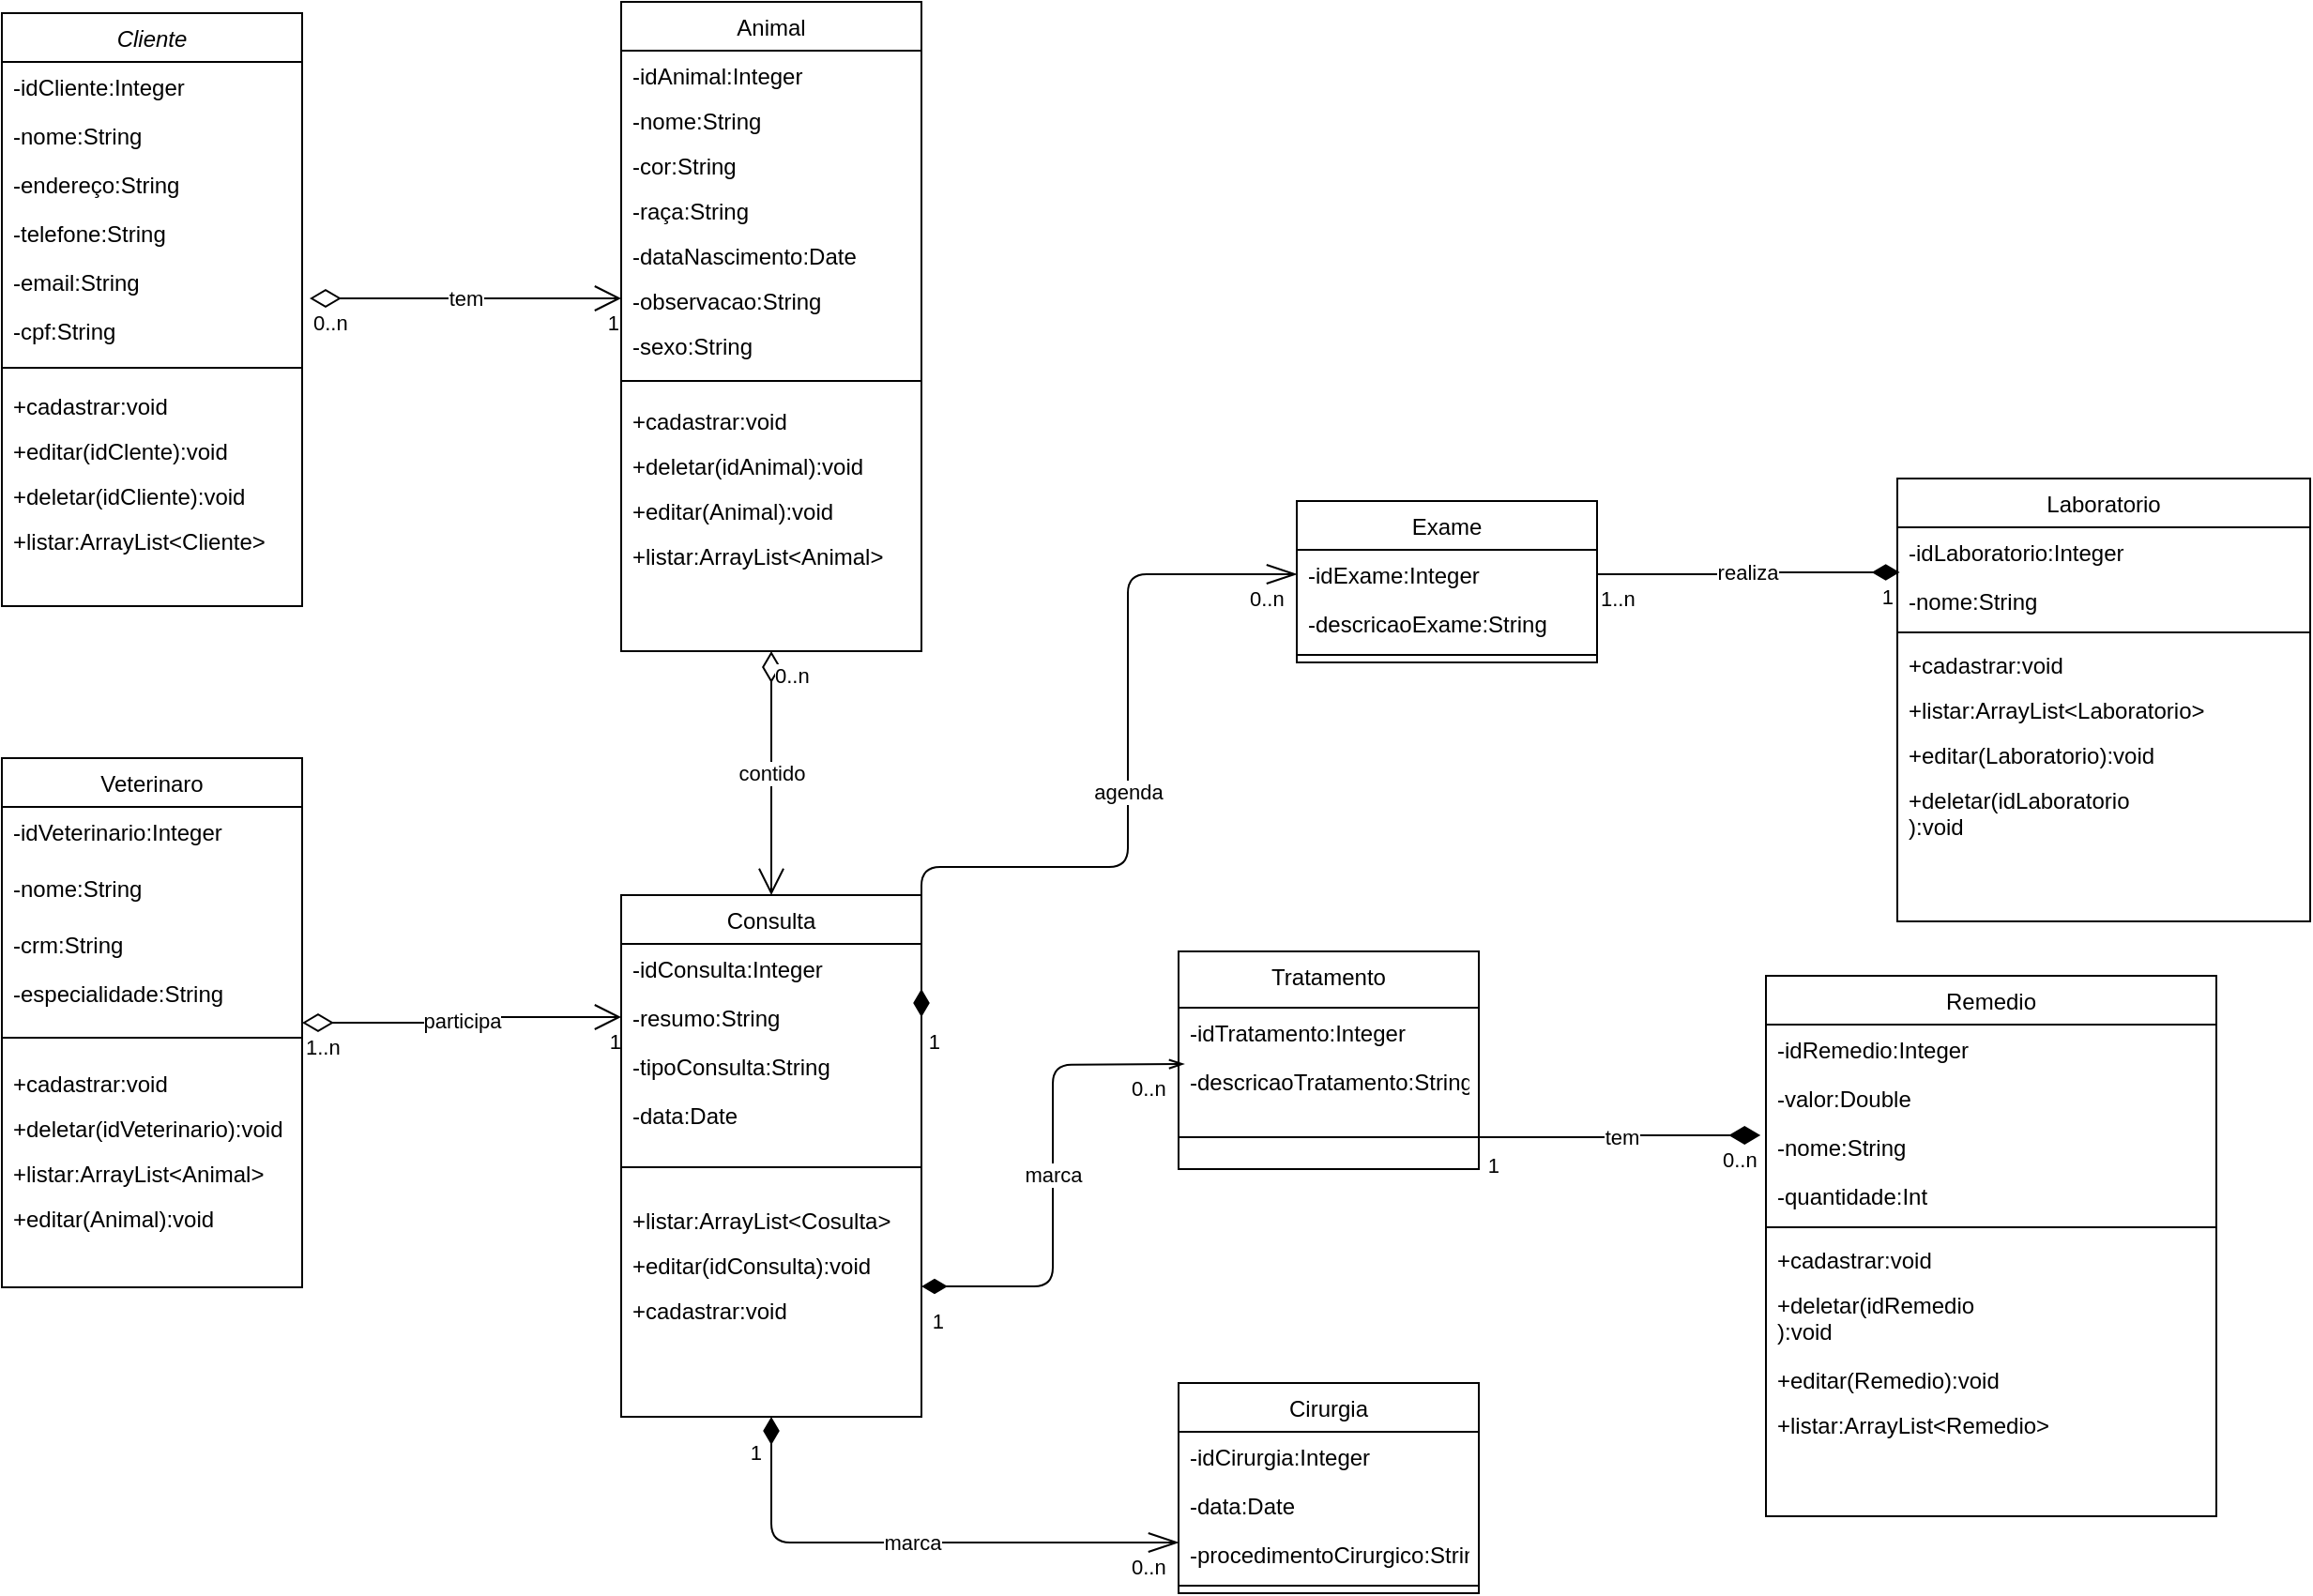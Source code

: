 <mxfile version="13.8.3" type="github">
  <diagram id="C5RBs43oDa-KdzZeNtuy" name="Page-1">
    <mxGraphModel dx="1303" dy="1177" grid="1" gridSize="10" guides="1" tooltips="1" connect="1" arrows="1" fold="1" page="1" pageScale="1" pageWidth="827" pageHeight="1169" math="0" shadow="0">
      <root>
        <mxCell id="WIyWlLk6GJQsqaUBKTNV-0" />
        <mxCell id="WIyWlLk6GJQsqaUBKTNV-1" parent="WIyWlLk6GJQsqaUBKTNV-0" />
        <mxCell id="sxD2ZKE1S-4c3hexJ4eB-41" value="participa" style="endArrow=open;html=1;endSize=12;startArrow=diamondThin;startSize=14;startFill=0;edgeStyle=orthogonalEdgeStyle;exitX=1;exitY=0.5;exitDx=0;exitDy=0;" parent="WIyWlLk6GJQsqaUBKTNV-1" source="sxD2ZKE1S-4c3hexJ4eB-35" target="sxD2ZKE1S-4c3hexJ4eB-5" edge="1">
          <mxGeometry relative="1" as="geometry">
            <mxPoint x="160" y="515" as="sourcePoint" />
            <mxPoint x="360" y="540" as="targetPoint" />
          </mxGeometry>
        </mxCell>
        <mxCell id="sxD2ZKE1S-4c3hexJ4eB-42" value="1..n" style="edgeLabel;resizable=0;html=1;align=left;verticalAlign=top;" parent="sxD2ZKE1S-4c3hexJ4eB-41" connectable="0" vertex="1">
          <mxGeometry x="-1" relative="1" as="geometry" />
        </mxCell>
        <mxCell id="sxD2ZKE1S-4c3hexJ4eB-43" value="1" style="edgeLabel;resizable=0;html=1;align=right;verticalAlign=top;" parent="sxD2ZKE1S-4c3hexJ4eB-41" connectable="0" vertex="1">
          <mxGeometry x="1" relative="1" as="geometry" />
        </mxCell>
        <mxCell id="sxD2ZKE1S-4c3hexJ4eB-44" value="tem" style="endArrow=open;html=1;endSize=12;startArrow=diamondThin;startSize=14;startFill=0;edgeStyle=orthogonalEdgeStyle;exitX=1.025;exitY=0.846;exitDx=0;exitDy=0;entryX=0;entryY=0.5;entryDx=0;entryDy=0;exitPerimeter=0;" parent="WIyWlLk6GJQsqaUBKTNV-1" source="sxD2ZKE1S-4c3hexJ4eB-29" target="sxD2ZKE1S-4c3hexJ4eB-27" edge="1">
          <mxGeometry relative="1" as="geometry">
            <mxPoint x="330" y="360" as="sourcePoint" />
            <mxPoint x="490" y="360" as="targetPoint" />
          </mxGeometry>
        </mxCell>
        <mxCell id="sxD2ZKE1S-4c3hexJ4eB-45" value="0..n" style="edgeLabel;resizable=0;html=1;align=left;verticalAlign=top;" parent="sxD2ZKE1S-4c3hexJ4eB-44" connectable="0" vertex="1">
          <mxGeometry x="-1" relative="1" as="geometry" />
        </mxCell>
        <mxCell id="sxD2ZKE1S-4c3hexJ4eB-46" value="1" style="edgeLabel;resizable=0;html=1;align=right;verticalAlign=top;" parent="sxD2ZKE1S-4c3hexJ4eB-44" connectable="0" vertex="1">
          <mxGeometry x="1" relative="1" as="geometry" />
        </mxCell>
        <mxCell id="zkfFHV4jXpPFQw0GAbJ--0" value="Cliente" style="swimlane;fontStyle=2;align=center;verticalAlign=top;childLayout=stackLayout;horizontal=1;startSize=26;horizontalStack=0;resizeParent=1;resizeLast=0;collapsible=1;marginBottom=0;rounded=0;shadow=0;strokeWidth=1;" parent="WIyWlLk6GJQsqaUBKTNV-1" vertex="1">
          <mxGeometry x="40" y="60" width="160" height="316" as="geometry">
            <mxRectangle x="230" y="140" width="160" height="26" as="alternateBounds" />
          </mxGeometry>
        </mxCell>
        <mxCell id="sxD2ZKE1S-4c3hexJ4eB-110" value="-idCliente:Integer" style="text;align=left;verticalAlign=top;spacingLeft=4;spacingRight=4;overflow=hidden;rotatable=0;points=[[0,0.5],[1,0.5]];portConstraint=eastwest;" parent="zkfFHV4jXpPFQw0GAbJ--0" vertex="1">
          <mxGeometry y="26" width="160" height="26" as="geometry" />
        </mxCell>
        <mxCell id="zkfFHV4jXpPFQw0GAbJ--1" value="-nome:String" style="text;align=left;verticalAlign=top;spacingLeft=4;spacingRight=4;overflow=hidden;rotatable=0;points=[[0,0.5],[1,0.5]];portConstraint=eastwest;" parent="zkfFHV4jXpPFQw0GAbJ--0" vertex="1">
          <mxGeometry y="52" width="160" height="26" as="geometry" />
        </mxCell>
        <mxCell id="zkfFHV4jXpPFQw0GAbJ--2" value="-endereço:String" style="text;align=left;verticalAlign=top;spacingLeft=4;spacingRight=4;overflow=hidden;rotatable=0;points=[[0,0.5],[1,0.5]];portConstraint=eastwest;rounded=0;shadow=0;html=0;" parent="zkfFHV4jXpPFQw0GAbJ--0" vertex="1">
          <mxGeometry y="78" width="160" height="26" as="geometry" />
        </mxCell>
        <mxCell id="zkfFHV4jXpPFQw0GAbJ--3" value="-telefone:String" style="text;align=left;verticalAlign=top;spacingLeft=4;spacingRight=4;overflow=hidden;rotatable=0;points=[[0,0.5],[1,0.5]];portConstraint=eastwest;rounded=0;shadow=0;html=0;" parent="zkfFHV4jXpPFQw0GAbJ--0" vertex="1">
          <mxGeometry y="104" width="160" height="26" as="geometry" />
        </mxCell>
        <mxCell id="sxD2ZKE1S-4c3hexJ4eB-29" value="-email:String" style="text;align=left;verticalAlign=top;spacingLeft=4;spacingRight=4;overflow=hidden;rotatable=0;points=[[0,0.5],[1,0.5]];portConstraint=eastwest;rounded=0;shadow=0;html=0;" parent="zkfFHV4jXpPFQw0GAbJ--0" vertex="1">
          <mxGeometry y="130" width="160" height="26" as="geometry" />
        </mxCell>
        <mxCell id="sxD2ZKE1S-4c3hexJ4eB-118" value="-cpf:String" style="text;align=left;verticalAlign=top;spacingLeft=4;spacingRight=4;overflow=hidden;rotatable=0;points=[[0,0.5],[1,0.5]];portConstraint=eastwest;" parent="zkfFHV4jXpPFQw0GAbJ--0" vertex="1">
          <mxGeometry y="156" width="160" height="26" as="geometry" />
        </mxCell>
        <mxCell id="zkfFHV4jXpPFQw0GAbJ--4" value="" style="line;html=1;strokeWidth=1;align=left;verticalAlign=middle;spacingTop=-1;spacingLeft=3;spacingRight=3;rotatable=0;labelPosition=right;points=[];portConstraint=eastwest;" parent="zkfFHV4jXpPFQw0GAbJ--0" vertex="1">
          <mxGeometry y="182" width="160" height="14" as="geometry" />
        </mxCell>
        <mxCell id="sxD2ZKE1S-4c3hexJ4eB-99" value="+cadastrar:void" style="text;strokeColor=none;fillColor=none;align=left;verticalAlign=top;spacingLeft=4;spacingRight=4;overflow=hidden;rotatable=0;points=[[0,0.5],[1,0.5]];portConstraint=eastwest;" parent="zkfFHV4jXpPFQw0GAbJ--0" vertex="1">
          <mxGeometry y="196" width="160" height="24" as="geometry" />
        </mxCell>
        <mxCell id="sxD2ZKE1S-4c3hexJ4eB-100" value="+editar(idClente):void" style="text;strokeColor=none;fillColor=none;align=left;verticalAlign=top;spacingLeft=4;spacingRight=4;overflow=hidden;rotatable=0;points=[[0,0.5],[1,0.5]];portConstraint=eastwest;" parent="zkfFHV4jXpPFQw0GAbJ--0" vertex="1">
          <mxGeometry y="220" width="160" height="24" as="geometry" />
        </mxCell>
        <mxCell id="sxD2ZKE1S-4c3hexJ4eB-101" value="+deletar(idCliente):void" style="text;strokeColor=none;fillColor=none;align=left;verticalAlign=top;spacingLeft=4;spacingRight=4;overflow=hidden;rotatable=0;points=[[0,0.5],[1,0.5]];portConstraint=eastwest;" parent="zkfFHV4jXpPFQw0GAbJ--0" vertex="1">
          <mxGeometry y="244" width="160" height="24" as="geometry" />
        </mxCell>
        <mxCell id="sxD2ZKE1S-4c3hexJ4eB-103" value="+listar:ArrayList&lt;Cliente&gt;" style="text;strokeColor=none;fillColor=none;align=left;verticalAlign=top;spacingLeft=4;spacingRight=4;overflow=hidden;rotatable=0;points=[[0,0.5],[1,0.5]];portConstraint=eastwest;" parent="zkfFHV4jXpPFQw0GAbJ--0" vertex="1">
          <mxGeometry y="268" width="160" height="24" as="geometry" />
        </mxCell>
        <mxCell id="sxD2ZKE1S-4c3hexJ4eB-35" value="Veterinaro" style="swimlane;fontStyle=0;align=center;verticalAlign=top;childLayout=stackLayout;horizontal=1;startSize=26;horizontalStack=0;resizeParent=1;resizeLast=0;collapsible=1;marginBottom=0;rounded=0;shadow=0;strokeWidth=1;" parent="WIyWlLk6GJQsqaUBKTNV-1" vertex="1">
          <mxGeometry x="40" y="457" width="160" height="282" as="geometry">
            <mxRectangle x="550" y="140" width="160" height="26" as="alternateBounds" />
          </mxGeometry>
        </mxCell>
        <mxCell id="sxD2ZKE1S-4c3hexJ4eB-112" value="-idVeterinario:Integer" style="text;align=left;verticalAlign=top;spacingLeft=4;spacingRight=4;overflow=hidden;rotatable=0;points=[[0,0.5],[1,0.5]];portConstraint=eastwest;" parent="sxD2ZKE1S-4c3hexJ4eB-35" vertex="1">
          <mxGeometry y="26" width="160" height="30" as="geometry" />
        </mxCell>
        <mxCell id="sxD2ZKE1S-4c3hexJ4eB-10" value="-nome:String" style="text;align=left;verticalAlign=top;spacingLeft=4;spacingRight=4;overflow=hidden;rotatable=0;points=[[0,0.5],[1,0.5]];portConstraint=eastwest;" parent="sxD2ZKE1S-4c3hexJ4eB-35" vertex="1">
          <mxGeometry y="56" width="160" height="30" as="geometry" />
        </mxCell>
        <mxCell id="sxD2ZKE1S-4c3hexJ4eB-55" value="-crm:String" style="text;align=left;verticalAlign=top;spacingLeft=4;spacingRight=4;overflow=hidden;rotatable=0;points=[[0,0.5],[1,0.5]];portConstraint=eastwest;" parent="sxD2ZKE1S-4c3hexJ4eB-35" vertex="1">
          <mxGeometry y="86" width="160" height="26" as="geometry" />
        </mxCell>
        <mxCell id="sxD2ZKE1S-4c3hexJ4eB-98" value="-especialidade:String" style="text;align=left;verticalAlign=top;spacingLeft=4;spacingRight=4;overflow=hidden;rotatable=0;points=[[0,0.5],[1,0.5]];portConstraint=eastwest;" parent="sxD2ZKE1S-4c3hexJ4eB-35" vertex="1">
          <mxGeometry y="112" width="160" height="26" as="geometry" />
        </mxCell>
        <mxCell id="sxD2ZKE1S-4c3hexJ4eB-36" value="" style="line;html=1;strokeWidth=1;align=left;verticalAlign=middle;spacingTop=-1;spacingLeft=3;spacingRight=3;rotatable=0;labelPosition=right;points=[];portConstraint=eastwest;" parent="sxD2ZKE1S-4c3hexJ4eB-35" vertex="1">
          <mxGeometry y="138" width="160" height="22" as="geometry" />
        </mxCell>
        <mxCell id="sxD2ZKE1S-4c3hexJ4eB-113" value="+cadastrar:void" style="text;strokeColor=none;fillColor=none;align=left;verticalAlign=top;spacingLeft=4;spacingRight=4;overflow=hidden;rotatable=0;points=[[0,0.5],[1,0.5]];portConstraint=eastwest;" parent="sxD2ZKE1S-4c3hexJ4eB-35" vertex="1">
          <mxGeometry y="160" width="160" height="24" as="geometry" />
        </mxCell>
        <mxCell id="sxD2ZKE1S-4c3hexJ4eB-114" value="+deletar(idVeterinario):void" style="text;strokeColor=none;fillColor=none;align=left;verticalAlign=top;spacingLeft=4;spacingRight=4;overflow=hidden;rotatable=0;points=[[0,0.5],[1,0.5]];portConstraint=eastwest;" parent="sxD2ZKE1S-4c3hexJ4eB-35" vertex="1">
          <mxGeometry y="184" width="160" height="24" as="geometry" />
        </mxCell>
        <mxCell id="sxD2ZKE1S-4c3hexJ4eB-117" value="+listar:ArrayList&lt;Animal&gt;" style="text;strokeColor=none;fillColor=none;align=left;verticalAlign=top;spacingLeft=4;spacingRight=4;overflow=hidden;rotatable=0;points=[[0,0.5],[1,0.5]];portConstraint=eastwest;" parent="sxD2ZKE1S-4c3hexJ4eB-35" vertex="1">
          <mxGeometry y="208" width="160" height="24" as="geometry" />
        </mxCell>
        <mxCell id="sxD2ZKE1S-4c3hexJ4eB-116" value="+editar(Animal):void" style="text;strokeColor=none;fillColor=none;align=left;verticalAlign=top;spacingLeft=4;spacingRight=4;overflow=hidden;rotatable=0;points=[[0,0.5],[1,0.5]];portConstraint=eastwest;" parent="sxD2ZKE1S-4c3hexJ4eB-35" vertex="1">
          <mxGeometry y="232" width="160" height="24" as="geometry" />
        </mxCell>
        <mxCell id="zkfFHV4jXpPFQw0GAbJ--13" value="Animal" style="swimlane;fontStyle=0;align=center;verticalAlign=top;childLayout=stackLayout;horizontal=1;startSize=26;horizontalStack=0;resizeParent=1;resizeLast=0;collapsible=1;marginBottom=0;rounded=0;shadow=0;strokeWidth=1;" parent="WIyWlLk6GJQsqaUBKTNV-1" vertex="1">
          <mxGeometry x="370" y="54" width="160" height="346" as="geometry">
            <mxRectangle x="340" y="380" width="170" height="26" as="alternateBounds" />
          </mxGeometry>
        </mxCell>
        <mxCell id="zkfFHV4jXpPFQw0GAbJ--14" value="-idAnimal:Integer" style="text;align=left;verticalAlign=top;spacingLeft=4;spacingRight=4;overflow=hidden;rotatable=0;points=[[0,0.5],[1,0.5]];portConstraint=eastwest;" parent="zkfFHV4jXpPFQw0GAbJ--13" vertex="1">
          <mxGeometry y="26" width="160" height="24" as="geometry" />
        </mxCell>
        <mxCell id="sxD2ZKE1S-4c3hexJ4eB-109" value="-nome:String" style="text;align=left;verticalAlign=top;spacingLeft=4;spacingRight=4;overflow=hidden;rotatable=0;points=[[0,0.5],[1,0.5]];portConstraint=eastwest;" parent="zkfFHV4jXpPFQw0GAbJ--13" vertex="1">
          <mxGeometry y="50" width="160" height="24" as="geometry" />
        </mxCell>
        <mxCell id="sxD2ZKE1S-4c3hexJ4eB-22" value="-cor:String" style="text;align=left;verticalAlign=top;spacingLeft=4;spacingRight=4;overflow=hidden;rotatable=0;points=[[0,0.5],[1,0.5]];portConstraint=eastwest;" parent="zkfFHV4jXpPFQw0GAbJ--13" vertex="1">
          <mxGeometry y="74" width="160" height="24" as="geometry" />
        </mxCell>
        <mxCell id="sxD2ZKE1S-4c3hexJ4eB-21" value="-raça:String" style="text;align=left;verticalAlign=top;spacingLeft=4;spacingRight=4;overflow=hidden;rotatable=0;points=[[0,0.5],[1,0.5]];portConstraint=eastwest;" parent="zkfFHV4jXpPFQw0GAbJ--13" vertex="1">
          <mxGeometry y="98" width="160" height="24" as="geometry" />
        </mxCell>
        <mxCell id="sxD2ZKE1S-4c3hexJ4eB-23" value="-dataNascimento:Date" style="text;align=left;verticalAlign=top;spacingLeft=4;spacingRight=4;overflow=hidden;rotatable=0;points=[[0,0.5],[1,0.5]];portConstraint=eastwest;" parent="zkfFHV4jXpPFQw0GAbJ--13" vertex="1">
          <mxGeometry y="122" width="160" height="24" as="geometry" />
        </mxCell>
        <mxCell id="sxD2ZKE1S-4c3hexJ4eB-27" value="-observacao:String" style="text;align=left;verticalAlign=top;spacingLeft=4;spacingRight=4;overflow=hidden;rotatable=0;points=[[0,0.5],[1,0.5]];portConstraint=eastwest;" parent="zkfFHV4jXpPFQw0GAbJ--13" vertex="1">
          <mxGeometry y="146" width="160" height="24" as="geometry" />
        </mxCell>
        <mxCell id="sxD2ZKE1S-4c3hexJ4eB-28" value="-sexo:String" style="text;align=left;verticalAlign=top;spacingLeft=4;spacingRight=4;overflow=hidden;rotatable=0;points=[[0,0.5],[1,0.5]];portConstraint=eastwest;" parent="zkfFHV4jXpPFQw0GAbJ--13" vertex="1">
          <mxGeometry y="170" width="160" height="24" as="geometry" />
        </mxCell>
        <mxCell id="zkfFHV4jXpPFQw0GAbJ--15" value="" style="line;html=1;strokeWidth=1;align=left;verticalAlign=middle;spacingTop=-1;spacingLeft=3;spacingRight=3;rotatable=0;labelPosition=right;points=[];portConstraint=eastwest;" parent="zkfFHV4jXpPFQw0GAbJ--13" vertex="1">
          <mxGeometry y="194" width="160" height="16" as="geometry" />
        </mxCell>
        <mxCell id="sxD2ZKE1S-4c3hexJ4eB-104" value="+cadastrar:void" style="text;strokeColor=none;fillColor=none;align=left;verticalAlign=top;spacingLeft=4;spacingRight=4;overflow=hidden;rotatable=0;points=[[0,0.5],[1,0.5]];portConstraint=eastwest;" parent="zkfFHV4jXpPFQw0GAbJ--13" vertex="1">
          <mxGeometry y="210" width="160" height="24" as="geometry" />
        </mxCell>
        <mxCell id="sxD2ZKE1S-4c3hexJ4eB-108" value="+deletar(idAnimal):void" style="text;strokeColor=none;fillColor=none;align=left;verticalAlign=top;spacingLeft=4;spacingRight=4;overflow=hidden;rotatable=0;points=[[0,0.5],[1,0.5]];portConstraint=eastwest;" parent="zkfFHV4jXpPFQw0GAbJ--13" vertex="1">
          <mxGeometry y="234" width="160" height="24" as="geometry" />
        </mxCell>
        <mxCell id="sxD2ZKE1S-4c3hexJ4eB-105" value="+editar(Animal):void" style="text;strokeColor=none;fillColor=none;align=left;verticalAlign=top;spacingLeft=4;spacingRight=4;overflow=hidden;rotatable=0;points=[[0,0.5],[1,0.5]];portConstraint=eastwest;" parent="zkfFHV4jXpPFQw0GAbJ--13" vertex="1">
          <mxGeometry y="258" width="160" height="24" as="geometry" />
        </mxCell>
        <mxCell id="sxD2ZKE1S-4c3hexJ4eB-107" value="+listar:ArrayList&lt;Animal&gt;" style="text;strokeColor=none;fillColor=none;align=left;verticalAlign=top;spacingLeft=4;spacingRight=4;overflow=hidden;rotatable=0;points=[[0,0.5],[1,0.5]];portConstraint=eastwest;" parent="zkfFHV4jXpPFQw0GAbJ--13" vertex="1">
          <mxGeometry y="282" width="160" height="24" as="geometry" />
        </mxCell>
        <mxCell id="sxD2ZKE1S-4c3hexJ4eB-72" value="contido" style="endArrow=open;html=1;endSize=12;startArrow=diamondThin;startSize=14;startFill=0;edgeStyle=orthogonalEdgeStyle;exitX=0.5;exitY=1;exitDx=0;exitDy=0;entryX=0.5;entryY=0;entryDx=0;entryDy=0;" parent="WIyWlLk6GJQsqaUBKTNV-1" source="zkfFHV4jXpPFQw0GAbJ--13" target="sxD2ZKE1S-4c3hexJ4eB-0" edge="1">
          <mxGeometry relative="1" as="geometry">
            <mxPoint x="380" y="354.5" as="sourcePoint" />
            <mxPoint x="540" y="354.5" as="targetPoint" />
          </mxGeometry>
        </mxCell>
        <mxCell id="sxD2ZKE1S-4c3hexJ4eB-73" value="0..n" style="edgeLabel;resizable=0;html=1;align=left;verticalAlign=top;" parent="sxD2ZKE1S-4c3hexJ4eB-72" connectable="0" vertex="1">
          <mxGeometry x="-1" relative="1" as="geometry" />
        </mxCell>
        <mxCell id="sxD2ZKE1S-4c3hexJ4eB-74" value="1" style="edgeLabel;resizable=0;html=1;align=right;verticalAlign=top;" parent="sxD2ZKE1S-4c3hexJ4eB-72" connectable="0" vertex="1">
          <mxGeometry x="1" relative="1" as="geometry" />
        </mxCell>
        <mxCell id="sxD2ZKE1S-4c3hexJ4eB-75" value="agenda" style="endArrow=diamondThin;html=1;endSize=12;startArrow=openThin;startSize=14;startFill=0;edgeStyle=orthogonalEdgeStyle;exitX=0;exitY=0.5;exitDx=0;exitDy=0;entryX=1;entryY=0.5;entryDx=0;entryDy=0;endFill=1;" parent="WIyWlLk6GJQsqaUBKTNV-1" source="sxD2ZKE1S-4c3hexJ4eB-19" target="sxD2ZKE1S-4c3hexJ4eB-5" edge="1">
          <mxGeometry x="-0.058" relative="1" as="geometry">
            <mxPoint x="370" y="360" as="sourcePoint" />
            <mxPoint x="740" y="390" as="targetPoint" />
            <Array as="points">
              <mxPoint x="710" y="359" />
              <mxPoint x="640" y="359" />
              <mxPoint x="640" y="515" />
              <mxPoint x="530" y="515" />
            </Array>
            <mxPoint as="offset" />
          </mxGeometry>
        </mxCell>
        <mxCell id="sxD2ZKE1S-4c3hexJ4eB-76" value="0..n" style="edgeLabel;resizable=0;html=1;align=left;verticalAlign=top;" parent="sxD2ZKE1S-4c3hexJ4eB-75" connectable="0" vertex="1">
          <mxGeometry x="-1" relative="1" as="geometry">
            <mxPoint x="-27" as="offset" />
          </mxGeometry>
        </mxCell>
        <mxCell id="sxD2ZKE1S-4c3hexJ4eB-77" value="1" style="edgeLabel;resizable=0;html=1;align=right;verticalAlign=top;" parent="sxD2ZKE1S-4c3hexJ4eB-75" connectable="0" vertex="1">
          <mxGeometry x="1" relative="1" as="geometry">
            <mxPoint x="10" as="offset" />
          </mxGeometry>
        </mxCell>
        <mxCell id="sxD2ZKE1S-4c3hexJ4eB-61" value="Remedio" style="swimlane;fontStyle=0;align=center;verticalAlign=top;childLayout=stackLayout;horizontal=1;startSize=26;horizontalStack=0;resizeParent=1;resizeLast=0;collapsible=1;marginBottom=0;rounded=0;shadow=0;strokeWidth=1;" parent="WIyWlLk6GJQsqaUBKTNV-1" vertex="1">
          <mxGeometry x="980" y="573" width="240" height="288" as="geometry">
            <mxRectangle x="340" y="380" width="170" height="26" as="alternateBounds" />
          </mxGeometry>
        </mxCell>
        <mxCell id="sxD2ZKE1S-4c3hexJ4eB-62" value="-idRemedio:Integer" style="text;align=left;verticalAlign=top;spacingLeft=4;spacingRight=4;overflow=hidden;rotatable=0;points=[[0,0.5],[1,0.5]];portConstraint=eastwest;" parent="sxD2ZKE1S-4c3hexJ4eB-61" vertex="1">
          <mxGeometry y="26" width="240" height="26" as="geometry" />
        </mxCell>
        <mxCell id="sxD2ZKE1S-4c3hexJ4eB-135" value="-valor:Double" style="text;align=left;verticalAlign=top;spacingLeft=4;spacingRight=4;overflow=hidden;rotatable=0;points=[[0,0.5],[1,0.5]];portConstraint=eastwest;" parent="sxD2ZKE1S-4c3hexJ4eB-61" vertex="1">
          <mxGeometry y="52" width="240" height="26" as="geometry" />
        </mxCell>
        <mxCell id="sxD2ZKE1S-4c3hexJ4eB-65" value="-nome:String" style="text;align=left;verticalAlign=top;spacingLeft=4;spacingRight=4;overflow=hidden;rotatable=0;points=[[0,0.5],[1,0.5]];portConstraint=eastwest;" parent="sxD2ZKE1S-4c3hexJ4eB-61" vertex="1">
          <mxGeometry y="78" width="240" height="26" as="geometry" />
        </mxCell>
        <mxCell id="sxD2ZKE1S-4c3hexJ4eB-64" value="-quantidade:Int" style="text;align=left;verticalAlign=top;spacingLeft=4;spacingRight=4;overflow=hidden;rotatable=0;points=[[0,0.5],[1,0.5]];portConstraint=eastwest;" parent="sxD2ZKE1S-4c3hexJ4eB-61" vertex="1">
          <mxGeometry y="104" width="240" height="26" as="geometry" />
        </mxCell>
        <mxCell id="sxD2ZKE1S-4c3hexJ4eB-63" value="" style="line;html=1;strokeWidth=1;align=left;verticalAlign=middle;spacingTop=-1;spacingLeft=3;spacingRight=3;rotatable=0;labelPosition=right;points=[];portConstraint=eastwest;" parent="sxD2ZKE1S-4c3hexJ4eB-61" vertex="1">
          <mxGeometry y="130" width="240" height="8" as="geometry" />
        </mxCell>
        <mxCell id="sxD2ZKE1S-4c3hexJ4eB-129" value="+cadastrar:void" style="text;strokeColor=none;fillColor=none;align=left;verticalAlign=top;spacingLeft=4;spacingRight=4;overflow=hidden;rotatable=0;points=[[0,0.5],[1,0.5]];portConstraint=eastwest;" parent="sxD2ZKE1S-4c3hexJ4eB-61" vertex="1">
          <mxGeometry y="138" width="240" height="24" as="geometry" />
        </mxCell>
        <mxCell id="sxD2ZKE1S-4c3hexJ4eB-133" value="+deletar(idRemedio&#xa;):void" style="text;strokeColor=none;fillColor=none;align=left;verticalAlign=top;spacingLeft=4;spacingRight=4;overflow=hidden;rotatable=0;points=[[0,0.5],[1,0.5]];portConstraint=eastwest;" parent="sxD2ZKE1S-4c3hexJ4eB-61" vertex="1">
          <mxGeometry y="162" width="240" height="40" as="geometry" />
        </mxCell>
        <mxCell id="sxD2ZKE1S-4c3hexJ4eB-131" value="+editar(Remedio):void" style="text;strokeColor=none;fillColor=none;align=left;verticalAlign=top;spacingLeft=4;spacingRight=4;overflow=hidden;rotatable=0;points=[[0,0.5],[1,0.5]];portConstraint=eastwest;" parent="sxD2ZKE1S-4c3hexJ4eB-61" vertex="1">
          <mxGeometry y="202" width="240" height="24" as="geometry" />
        </mxCell>
        <mxCell id="sxD2ZKE1S-4c3hexJ4eB-130" value="+listar:ArrayList&lt;Remedio&gt;" style="text;strokeColor=none;fillColor=none;align=left;verticalAlign=top;spacingLeft=4;spacingRight=4;overflow=hidden;rotatable=0;points=[[0,0.5],[1,0.5]];portConstraint=eastwest;" parent="sxD2ZKE1S-4c3hexJ4eB-61" vertex="1">
          <mxGeometry y="226" width="240" height="24" as="geometry" />
        </mxCell>
        <mxCell id="sxD2ZKE1S-4c3hexJ4eB-67" value="Cirurgia" style="swimlane;fontStyle=0;align=center;verticalAlign=top;childLayout=stackLayout;horizontal=1;startSize=26;horizontalStack=0;resizeParent=1;resizeLast=0;collapsible=1;marginBottom=0;rounded=0;shadow=0;strokeWidth=1;" parent="WIyWlLk6GJQsqaUBKTNV-1" vertex="1">
          <mxGeometry x="667" y="790" width="160" height="112" as="geometry">
            <mxRectangle x="340" y="380" width="170" height="26" as="alternateBounds" />
          </mxGeometry>
        </mxCell>
        <mxCell id="sxD2ZKE1S-4c3hexJ4eB-138" value="-idCirurgia:Integer" style="text;align=left;verticalAlign=top;spacingLeft=4;spacingRight=4;overflow=hidden;rotatable=0;points=[[0,0.5],[1,0.5]];portConstraint=eastwest;" parent="sxD2ZKE1S-4c3hexJ4eB-67" vertex="1">
          <mxGeometry y="26" width="160" height="26" as="geometry" />
        </mxCell>
        <mxCell id="sxD2ZKE1S-4c3hexJ4eB-68" value="-data:Date" style="text;align=left;verticalAlign=top;spacingLeft=4;spacingRight=4;overflow=hidden;rotatable=0;points=[[0,0.5],[1,0.5]];portConstraint=eastwest;" parent="sxD2ZKE1S-4c3hexJ4eB-67" vertex="1">
          <mxGeometry y="52" width="160" height="26" as="geometry" />
        </mxCell>
        <mxCell id="sxD2ZKE1S-4c3hexJ4eB-69" value="-procedimentoCirurgico:String" style="text;align=left;verticalAlign=top;spacingLeft=4;spacingRight=4;overflow=hidden;rotatable=0;points=[[0,0.5],[1,0.5]];portConstraint=eastwest;" parent="sxD2ZKE1S-4c3hexJ4eB-67" vertex="1">
          <mxGeometry y="78" width="160" height="26" as="geometry" />
        </mxCell>
        <mxCell id="sxD2ZKE1S-4c3hexJ4eB-70" value="" style="line;html=1;strokeWidth=1;align=left;verticalAlign=middle;spacingTop=-1;spacingLeft=3;spacingRight=3;rotatable=0;labelPosition=right;points=[];portConstraint=eastwest;" parent="sxD2ZKE1S-4c3hexJ4eB-67" vertex="1">
          <mxGeometry y="104" width="160" height="8" as="geometry" />
        </mxCell>
        <mxCell id="sxD2ZKE1S-4c3hexJ4eB-80" value="tem" style="endArrow=none;html=1;endSize=12;startArrow=diamondThin;startSize=14;startFill=1;edgeStyle=orthogonalEdgeStyle;exitX=-0.012;exitY=0.269;exitDx=0;exitDy=0;exitPerimeter=0;endFill=0;" parent="WIyWlLk6GJQsqaUBKTNV-1" source="sxD2ZKE1S-4c3hexJ4eB-65" target="zkfFHV4jXpPFQw0GAbJ--23" edge="1">
          <mxGeometry relative="1" as="geometry">
            <mxPoint x="680" y="560" as="sourcePoint" />
            <mxPoint x="840" y="560" as="targetPoint" />
          </mxGeometry>
        </mxCell>
        <mxCell id="sxD2ZKE1S-4c3hexJ4eB-81" value="0..n" style="edgeLabel;resizable=0;html=1;align=left;verticalAlign=top;" parent="sxD2ZKE1S-4c3hexJ4eB-80" connectable="0" vertex="1">
          <mxGeometry x="-1" relative="1" as="geometry">
            <mxPoint x="-22.08" as="offset" />
          </mxGeometry>
        </mxCell>
        <mxCell id="sxD2ZKE1S-4c3hexJ4eB-82" value="1" style="edgeLabel;resizable=0;html=1;align=right;verticalAlign=top;" parent="sxD2ZKE1S-4c3hexJ4eB-80" connectable="0" vertex="1">
          <mxGeometry x="1" relative="1" as="geometry">
            <mxPoint x="11" y="2" as="offset" />
          </mxGeometry>
        </mxCell>
        <mxCell id="zkfFHV4jXpPFQw0GAbJ--17" value="Tratamento" style="swimlane;fontStyle=0;align=center;verticalAlign=top;childLayout=stackLayout;horizontal=1;startSize=30;horizontalStack=0;resizeParent=1;resizeLast=0;collapsible=1;marginBottom=0;rounded=0;shadow=0;strokeWidth=1;" parent="WIyWlLk6GJQsqaUBKTNV-1" vertex="1">
          <mxGeometry x="667" y="560" width="160" height="116" as="geometry">
            <mxRectangle x="550" y="140" width="160" height="26" as="alternateBounds" />
          </mxGeometry>
        </mxCell>
        <mxCell id="sxD2ZKE1S-4c3hexJ4eB-136" value="-idTratamento:Integer" style="text;align=left;verticalAlign=top;spacingLeft=4;spacingRight=4;overflow=hidden;rotatable=0;points=[[0,0.5],[1,0.5]];portConstraint=eastwest;rounded=0;shadow=0;html=0;" parent="zkfFHV4jXpPFQw0GAbJ--17" vertex="1">
          <mxGeometry y="30" width="160" height="26" as="geometry" />
        </mxCell>
        <mxCell id="sxD2ZKE1S-4c3hexJ4eB-52" value="-descricaoTratamento:String" style="text;align=left;verticalAlign=top;spacingLeft=4;spacingRight=4;overflow=hidden;rotatable=0;points=[[0,0.5],[1,0.5]];portConstraint=eastwest;rounded=0;shadow=0;html=0;" parent="zkfFHV4jXpPFQw0GAbJ--17" vertex="1">
          <mxGeometry y="56" width="160" height="26" as="geometry" />
        </mxCell>
        <mxCell id="zkfFHV4jXpPFQw0GAbJ--23" value="" style="line;html=1;strokeWidth=1;align=left;verticalAlign=middle;spacingTop=-1;spacingLeft=3;spacingRight=3;rotatable=0;labelPosition=right;points=[];portConstraint=eastwest;" parent="zkfFHV4jXpPFQw0GAbJ--17" vertex="1">
          <mxGeometry y="82" width="160" height="34" as="geometry" />
        </mxCell>
        <mxCell id="sxD2ZKE1S-4c3hexJ4eB-83" value="realiza" style="endArrow=diamondThin;html=1;endSize=12;startArrow=none;startSize=14;startFill=0;edgeStyle=orthogonalEdgeStyle;exitX=1;exitY=0.5;exitDx=0;exitDy=0;entryX=0.006;entryY=0.923;entryDx=0;entryDy=0;entryPerimeter=0;endFill=1;" parent="WIyWlLk6GJQsqaUBKTNV-1" source="sxD2ZKE1S-4c3hexJ4eB-19" target="sxD2ZKE1S-4c3hexJ4eB-57" edge="1">
          <mxGeometry relative="1" as="geometry">
            <mxPoint x="810" y="470" as="sourcePoint" />
            <mxPoint x="970" y="470" as="targetPoint" />
          </mxGeometry>
        </mxCell>
        <mxCell id="sxD2ZKE1S-4c3hexJ4eB-84" value="1..n" style="edgeLabel;resizable=0;html=1;align=left;verticalAlign=top;" parent="sxD2ZKE1S-4c3hexJ4eB-83" connectable="0" vertex="1">
          <mxGeometry x="-1" relative="1" as="geometry" />
        </mxCell>
        <mxCell id="sxD2ZKE1S-4c3hexJ4eB-85" value="1" style="edgeLabel;resizable=0;html=1;align=right;verticalAlign=top;" parent="sxD2ZKE1S-4c3hexJ4eB-83" connectable="0" vertex="1">
          <mxGeometry x="1" relative="1" as="geometry">
            <mxPoint x="-3" as="offset" />
          </mxGeometry>
        </mxCell>
        <mxCell id="sxD2ZKE1S-4c3hexJ4eB-56" value="Laboratorio" style="swimlane;fontStyle=0;align=center;verticalAlign=top;childLayout=stackLayout;horizontal=1;startSize=26;horizontalStack=0;resizeParent=1;resizeLast=0;collapsible=1;marginBottom=0;rounded=0;shadow=0;strokeWidth=1;" parent="WIyWlLk6GJQsqaUBKTNV-1" vertex="1">
          <mxGeometry x="1050" y="308" width="220" height="236" as="geometry">
            <mxRectangle x="340" y="380" width="170" height="26" as="alternateBounds" />
          </mxGeometry>
        </mxCell>
        <mxCell id="sxD2ZKE1S-4c3hexJ4eB-57" value="-idLaboratorio:Integer" style="text;align=left;verticalAlign=top;spacingLeft=4;spacingRight=4;overflow=hidden;rotatable=0;points=[[0,0.5],[1,0.5]];portConstraint=eastwest;" parent="sxD2ZKE1S-4c3hexJ4eB-56" vertex="1">
          <mxGeometry y="26" width="220" height="26" as="geometry" />
        </mxCell>
        <mxCell id="sxD2ZKE1S-4c3hexJ4eB-134" value="-nome:String" style="text;align=left;verticalAlign=top;spacingLeft=4;spacingRight=4;overflow=hidden;rotatable=0;points=[[0,0.5],[1,0.5]];portConstraint=eastwest;" parent="sxD2ZKE1S-4c3hexJ4eB-56" vertex="1">
          <mxGeometry y="52" width="220" height="26" as="geometry" />
        </mxCell>
        <mxCell id="sxD2ZKE1S-4c3hexJ4eB-58" value="" style="line;html=1;strokeWidth=1;align=left;verticalAlign=middle;spacingTop=-1;spacingLeft=3;spacingRight=3;rotatable=0;labelPosition=right;points=[];portConstraint=eastwest;" parent="sxD2ZKE1S-4c3hexJ4eB-56" vertex="1">
          <mxGeometry y="78" width="220" height="8" as="geometry" />
        </mxCell>
        <mxCell id="sxD2ZKE1S-4c3hexJ4eB-124" value="+cadastrar:void" style="text;strokeColor=none;fillColor=none;align=left;verticalAlign=top;spacingLeft=4;spacingRight=4;overflow=hidden;rotatable=0;points=[[0,0.5],[1,0.5]];portConstraint=eastwest;" parent="sxD2ZKE1S-4c3hexJ4eB-56" vertex="1">
          <mxGeometry y="86" width="220" height="24" as="geometry" />
        </mxCell>
        <mxCell id="sxD2ZKE1S-4c3hexJ4eB-128" value="+listar:ArrayList&lt;Laboratorio&gt;" style="text;strokeColor=none;fillColor=none;align=left;verticalAlign=top;spacingLeft=4;spacingRight=4;overflow=hidden;rotatable=0;points=[[0,0.5],[1,0.5]];portConstraint=eastwest;" parent="sxD2ZKE1S-4c3hexJ4eB-56" vertex="1">
          <mxGeometry y="110" width="220" height="24" as="geometry" />
        </mxCell>
        <mxCell id="sxD2ZKE1S-4c3hexJ4eB-127" value="+editar(Laboratorio):void" style="text;strokeColor=none;fillColor=none;align=left;verticalAlign=top;spacingLeft=4;spacingRight=4;overflow=hidden;rotatable=0;points=[[0,0.5],[1,0.5]];portConstraint=eastwest;" parent="sxD2ZKE1S-4c3hexJ4eB-56" vertex="1">
          <mxGeometry y="134" width="220" height="24" as="geometry" />
        </mxCell>
        <mxCell id="sxD2ZKE1S-4c3hexJ4eB-125" value="+deletar(idLaboratorio&#xa;):void" style="text;strokeColor=none;fillColor=none;align=left;verticalAlign=top;spacingLeft=4;spacingRight=4;overflow=hidden;rotatable=0;points=[[0,0.5],[1,0.5]];portConstraint=eastwest;" parent="sxD2ZKE1S-4c3hexJ4eB-56" vertex="1">
          <mxGeometry y="158" width="220" height="40" as="geometry" />
        </mxCell>
        <mxCell id="sxD2ZKE1S-4c3hexJ4eB-92" value="marca" style="endArrow=diamondThin;html=1;endSize=12;startArrow=openThin;startSize=14;startFill=0;edgeStyle=orthogonalEdgeStyle;exitX=0;exitY=0.269;exitDx=0;exitDy=0;exitPerimeter=0;entryX=0.5;entryY=1;entryDx=0;entryDy=0;endFill=1;" parent="WIyWlLk6GJQsqaUBKTNV-1" source="sxD2ZKE1S-4c3hexJ4eB-69" target="sxD2ZKE1S-4c3hexJ4eB-0" edge="1">
          <mxGeometry relative="1" as="geometry">
            <mxPoint x="630" y="560" as="sourcePoint" />
            <mxPoint x="790" y="560" as="targetPoint" />
          </mxGeometry>
        </mxCell>
        <mxCell id="sxD2ZKE1S-4c3hexJ4eB-93" value="0..n" style="edgeLabel;resizable=0;html=1;align=left;verticalAlign=top;" parent="sxD2ZKE1S-4c3hexJ4eB-92" connectable="0" vertex="1">
          <mxGeometry x="-1" relative="1" as="geometry">
            <mxPoint x="-27" as="offset" />
          </mxGeometry>
        </mxCell>
        <mxCell id="sxD2ZKE1S-4c3hexJ4eB-94" value="1" style="edgeLabel;resizable=0;html=1;align=right;verticalAlign=top;" parent="sxD2ZKE1S-4c3hexJ4eB-92" connectable="0" vertex="1">
          <mxGeometry x="1" relative="1" as="geometry">
            <mxPoint x="-5" y="6" as="offset" />
          </mxGeometry>
        </mxCell>
        <mxCell id="sxD2ZKE1S-4c3hexJ4eB-95" value="marca" style="endArrow=diamondThin;html=1;startArrow=openThin;startFill=0;entryX=1;entryY=0.75;entryDx=0;entryDy=0;endFill=1;edgeStyle=orthogonalEdgeStyle;endSize=11;" parent="WIyWlLk6GJQsqaUBKTNV-1" target="sxD2ZKE1S-4c3hexJ4eB-0" edge="1">
          <mxGeometry relative="1" as="geometry">
            <mxPoint x="670" y="620" as="sourcePoint" />
            <mxPoint x="790" y="560" as="targetPoint" />
          </mxGeometry>
        </mxCell>
        <mxCell id="sxD2ZKE1S-4c3hexJ4eB-96" value="0..n" style="edgeLabel;resizable=0;html=1;align=left;verticalAlign=top;" parent="sxD2ZKE1S-4c3hexJ4eB-95" connectable="0" vertex="1">
          <mxGeometry x="-1" relative="1" as="geometry">
            <mxPoint x="-30" as="offset" />
          </mxGeometry>
        </mxCell>
        <mxCell id="sxD2ZKE1S-4c3hexJ4eB-97" value="1" style="edgeLabel;resizable=0;html=1;align=right;verticalAlign=top;" parent="sxD2ZKE1S-4c3hexJ4eB-95" connectable="0" vertex="1">
          <mxGeometry x="1" relative="1" as="geometry">
            <mxPoint x="12" y="5" as="offset" />
          </mxGeometry>
        </mxCell>
        <mxCell id="sxD2ZKE1S-4c3hexJ4eB-18" value="Exame" style="swimlane;fontStyle=0;align=center;verticalAlign=top;childLayout=stackLayout;horizontal=1;startSize=26;horizontalStack=0;resizeParent=1;resizeLast=0;collapsible=1;marginBottom=0;rounded=0;shadow=0;strokeWidth=1;" parent="WIyWlLk6GJQsqaUBKTNV-1" vertex="1">
          <mxGeometry x="730" y="320" width="160" height="86" as="geometry">
            <mxRectangle x="340" y="380" width="170" height="26" as="alternateBounds" />
          </mxGeometry>
        </mxCell>
        <mxCell id="sxD2ZKE1S-4c3hexJ4eB-19" value="-idExame:Integer" style="text;align=left;verticalAlign=top;spacingLeft=4;spacingRight=4;overflow=hidden;rotatable=0;points=[[0,0.5],[1,0.5]];portConstraint=eastwest;" parent="sxD2ZKE1S-4c3hexJ4eB-18" vertex="1">
          <mxGeometry y="26" width="160" height="26" as="geometry" />
        </mxCell>
        <mxCell id="sxD2ZKE1S-4c3hexJ4eB-137" value="-descricaoExame:String" style="text;align=left;verticalAlign=top;spacingLeft=4;spacingRight=4;overflow=hidden;rotatable=0;points=[[0,0.5],[1,0.5]];portConstraint=eastwest;" parent="sxD2ZKE1S-4c3hexJ4eB-18" vertex="1">
          <mxGeometry y="52" width="160" height="26" as="geometry" />
        </mxCell>
        <mxCell id="sxD2ZKE1S-4c3hexJ4eB-20" value="" style="line;html=1;strokeWidth=1;align=left;verticalAlign=middle;spacingTop=-1;spacingLeft=3;spacingRight=3;rotatable=0;labelPosition=right;points=[];portConstraint=eastwest;" parent="sxD2ZKE1S-4c3hexJ4eB-18" vertex="1">
          <mxGeometry y="78" width="160" height="8" as="geometry" />
        </mxCell>
        <mxCell id="sxD2ZKE1S-4c3hexJ4eB-0" value="Consulta" style="swimlane;fontStyle=0;align=center;verticalAlign=top;childLayout=stackLayout;horizontal=1;startSize=26;horizontalStack=0;resizeParent=1;resizeLast=0;collapsible=1;marginBottom=0;rounded=0;shadow=0;strokeWidth=1;" parent="WIyWlLk6GJQsqaUBKTNV-1" vertex="1">
          <mxGeometry x="370" y="530" width="160" height="278" as="geometry">
            <mxRectangle x="550" y="140" width="160" height="26" as="alternateBounds" />
          </mxGeometry>
        </mxCell>
        <mxCell id="sxD2ZKE1S-4c3hexJ4eB-3" value="-idConsulta:Integer" style="text;align=left;verticalAlign=top;spacingLeft=4;spacingRight=4;overflow=hidden;rotatable=0;points=[[0,0.5],[1,0.5]];portConstraint=eastwest;rounded=0;shadow=0;html=0;" parent="sxD2ZKE1S-4c3hexJ4eB-0" vertex="1">
          <mxGeometry y="26" width="160" height="26" as="geometry" />
        </mxCell>
        <mxCell id="sxD2ZKE1S-4c3hexJ4eB-5" value="-resumo:String" style="text;align=left;verticalAlign=top;spacingLeft=4;spacingRight=4;overflow=hidden;rotatable=0;points=[[0,0.5],[1,0.5]];portConstraint=eastwest;rounded=0;shadow=0;html=0;" parent="sxD2ZKE1S-4c3hexJ4eB-0" vertex="1">
          <mxGeometry y="52" width="160" height="26" as="geometry" />
        </mxCell>
        <mxCell id="sxD2ZKE1S-4c3hexJ4eB-54" value="-tipoConsulta:String" style="text;align=left;verticalAlign=top;spacingLeft=4;spacingRight=4;overflow=hidden;rotatable=0;points=[[0,0.5],[1,0.5]];portConstraint=eastwest;rounded=0;shadow=0;html=0;" parent="sxD2ZKE1S-4c3hexJ4eB-0" vertex="1">
          <mxGeometry y="78" width="160" height="26" as="geometry" />
        </mxCell>
        <mxCell id="sxD2ZKE1S-4c3hexJ4eB-119" value="-data:Date" style="text;align=left;verticalAlign=top;spacingLeft=4;spacingRight=4;overflow=hidden;rotatable=0;points=[[0,0.5],[1,0.5]];portConstraint=eastwest;rounded=0;shadow=0;html=0;" parent="sxD2ZKE1S-4c3hexJ4eB-0" vertex="1">
          <mxGeometry y="104" width="160" height="26" as="geometry" />
        </mxCell>
        <mxCell id="sxD2ZKE1S-4c3hexJ4eB-6" value="" style="line;html=1;strokeWidth=1;align=left;verticalAlign=middle;spacingTop=-1;spacingLeft=3;spacingRight=3;rotatable=0;labelPosition=right;points=[];portConstraint=eastwest;" parent="sxD2ZKE1S-4c3hexJ4eB-0" vertex="1">
          <mxGeometry y="130" width="160" height="30" as="geometry" />
        </mxCell>
        <mxCell id="sxD2ZKE1S-4c3hexJ4eB-123" value="+listar:ArrayList&lt;Cosulta&gt;" style="text;strokeColor=none;fillColor=none;align=left;verticalAlign=top;spacingLeft=4;spacingRight=4;overflow=hidden;rotatable=0;points=[[0,0.5],[1,0.5]];portConstraint=eastwest;" parent="sxD2ZKE1S-4c3hexJ4eB-0" vertex="1">
          <mxGeometry y="160" width="160" height="24" as="geometry" />
        </mxCell>
        <mxCell id="sxD2ZKE1S-4c3hexJ4eB-122" value="+editar(idConsulta):void" style="text;strokeColor=none;fillColor=none;align=left;verticalAlign=top;spacingLeft=4;spacingRight=4;overflow=hidden;rotatable=0;points=[[0,0.5],[1,0.5]];portConstraint=eastwest;" parent="sxD2ZKE1S-4c3hexJ4eB-0" vertex="1">
          <mxGeometry y="184" width="160" height="24" as="geometry" />
        </mxCell>
        <mxCell id="sxD2ZKE1S-4c3hexJ4eB-120" value="+cadastrar:void" style="text;strokeColor=none;fillColor=none;align=left;verticalAlign=top;spacingLeft=4;spacingRight=4;overflow=hidden;rotatable=0;points=[[0,0.5],[1,0.5]];portConstraint=eastwest;" parent="sxD2ZKE1S-4c3hexJ4eB-0" vertex="1">
          <mxGeometry y="208" width="160" height="24" as="geometry" />
        </mxCell>
      </root>
    </mxGraphModel>
  </diagram>
</mxfile>
